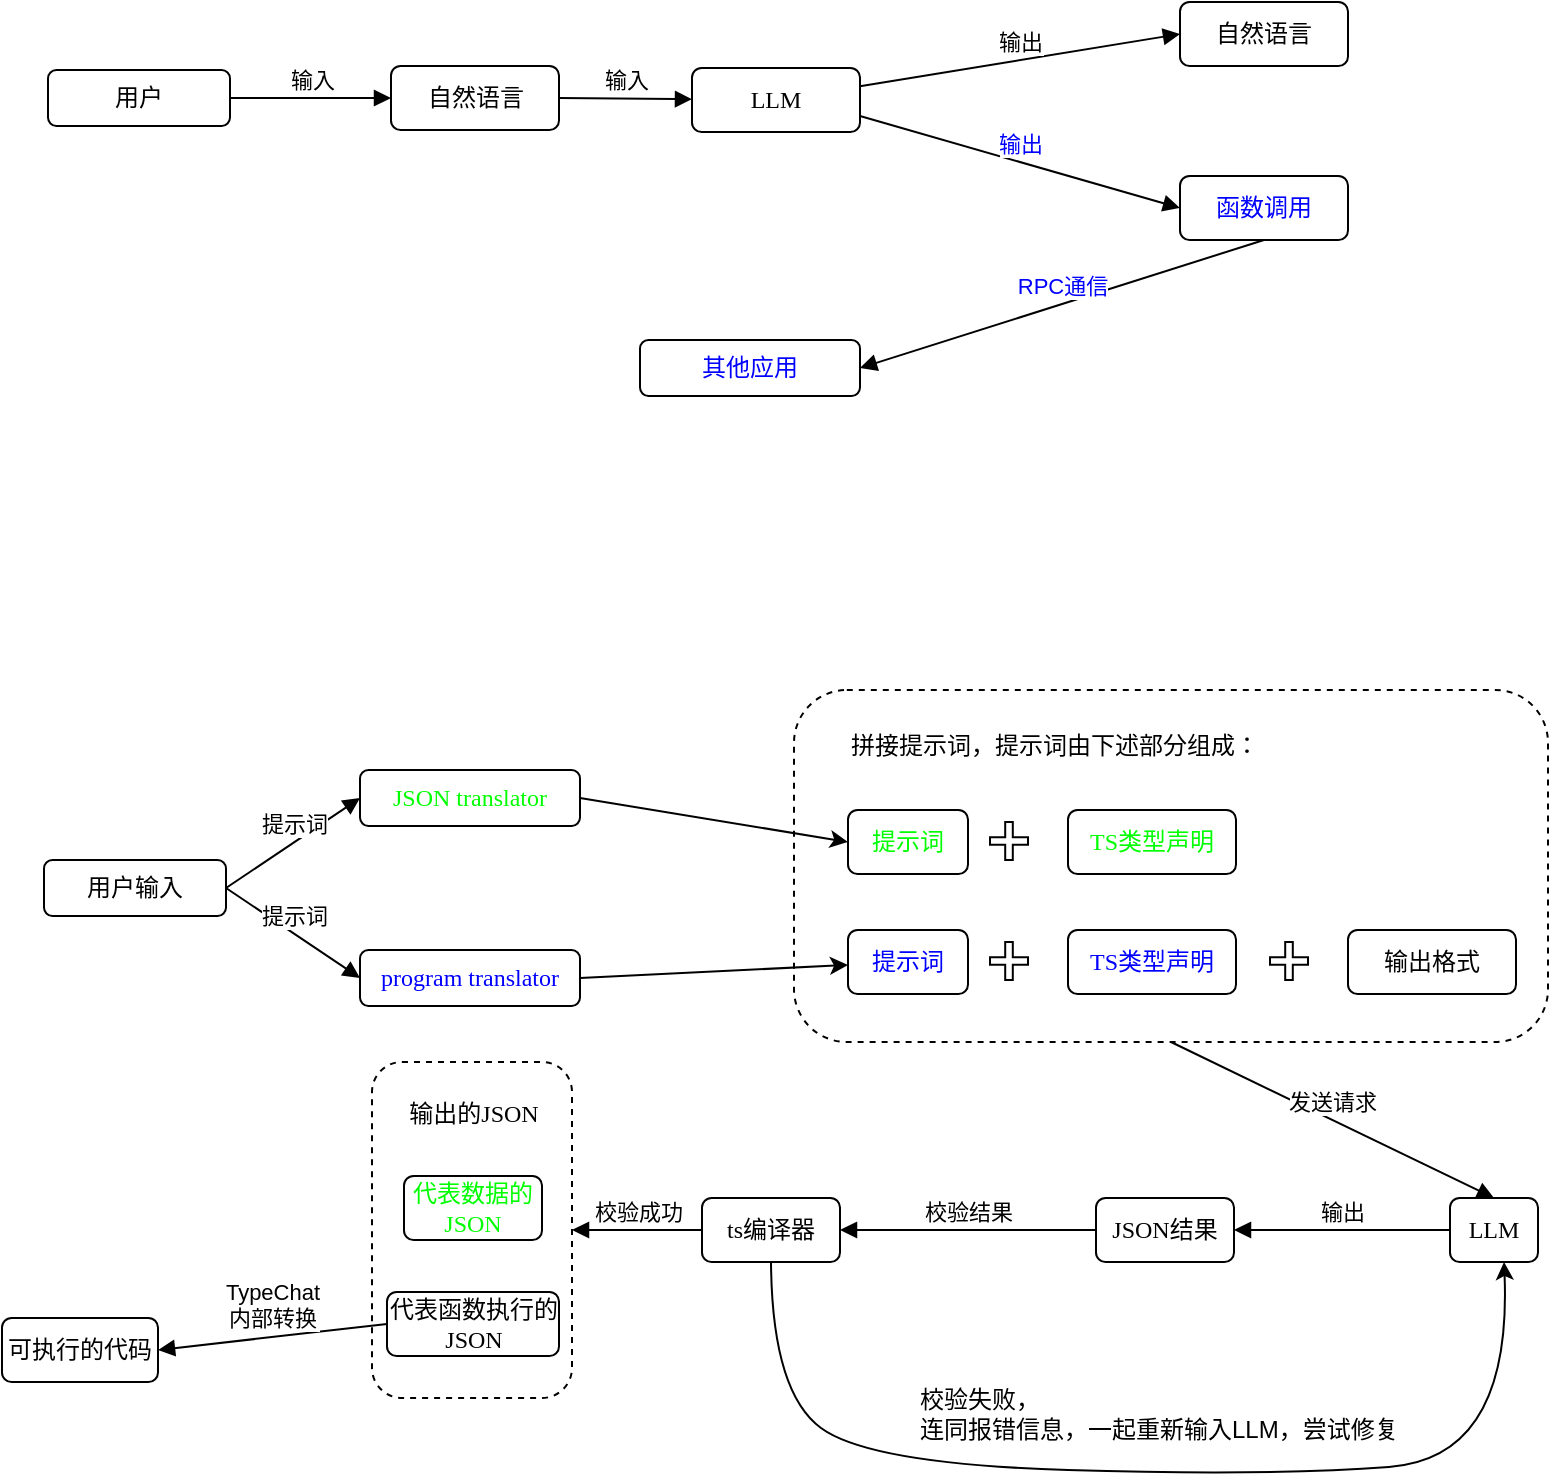 <mxfile version="22.1.3" type="github">
  <diagram name="TypeChat" id="iS5uBv-7ipD3r7iSay-G">
    <mxGraphModel dx="989" dy="1350" grid="0" gridSize="10" guides="1" tooltips="1" connect="1" arrows="1" fold="1" page="1" pageScale="1" pageWidth="1169" pageHeight="827" math="0" shadow="0">
      <root>
        <mxCell id="0" />
        <mxCell id="1" parent="0" />
        <mxCell id="d0lmUghKUhBbq9rOOFnQ-37" value="" style="rounded=1;whiteSpace=wrap;html=1;dashed=1;" vertex="1" parent="1">
          <mxGeometry x="206" y="213" width="100" height="168" as="geometry" />
        </mxCell>
        <mxCell id="d0lmUghKUhBbq9rOOFnQ-21" value="" style="rounded=1;whiteSpace=wrap;html=1;dashed=1;" vertex="1" parent="1">
          <mxGeometry x="417" y="27" width="377" height="176" as="geometry" />
        </mxCell>
        <mxCell id="d0lmUghKUhBbq9rOOFnQ-1" value="&lt;font face=&quot;Comic Sans MS&quot;&gt;用户输入&lt;/font&gt;" style="rounded=1;whiteSpace=wrap;html=1;" vertex="1" parent="1">
          <mxGeometry x="42" y="112" width="91" height="28" as="geometry" />
        </mxCell>
        <mxCell id="d0lmUghKUhBbq9rOOFnQ-3" value="&lt;font face=&quot;Comic Sans MS&quot;&gt;JSON translator&lt;/font&gt;" style="rounded=1;whiteSpace=wrap;html=1;fontColor=#00FF00;" vertex="1" parent="1">
          <mxGeometry x="200" y="67" width="110" height="28" as="geometry" />
        </mxCell>
        <mxCell id="d0lmUghKUhBbq9rOOFnQ-4" value="&lt;font face=&quot;Comic Sans MS&quot;&gt;program translator&lt;/font&gt;" style="rounded=1;whiteSpace=wrap;html=1;fontColor=#0000FF;" vertex="1" parent="1">
          <mxGeometry x="200" y="157" width="110" height="28" as="geometry" />
        </mxCell>
        <mxCell id="d0lmUghKUhBbq9rOOFnQ-8" value="提示词" style="html=1;verticalAlign=bottom;endArrow=block;curved=0;rounded=0;entryX=0;entryY=0.5;entryDx=0;entryDy=0;exitX=1;exitY=0.5;exitDx=0;exitDy=0;" edge="1" parent="1" source="d0lmUghKUhBbq9rOOFnQ-1" target="d0lmUghKUhBbq9rOOFnQ-3">
          <mxGeometry width="80" relative="1" as="geometry">
            <mxPoint x="115" y="56" as="sourcePoint" />
            <mxPoint x="195" y="56" as="targetPoint" />
          </mxGeometry>
        </mxCell>
        <mxCell id="d0lmUghKUhBbq9rOOFnQ-9" value="提示词" style="html=1;verticalAlign=bottom;endArrow=block;curved=0;rounded=0;exitX=1;exitY=0.5;exitDx=0;exitDy=0;entryX=0;entryY=0.5;entryDx=0;entryDy=0;" edge="1" parent="1" source="d0lmUghKUhBbq9rOOFnQ-1" target="d0lmUghKUhBbq9rOOFnQ-4">
          <mxGeometry width="80" relative="1" as="geometry">
            <mxPoint x="115" y="176" as="sourcePoint" />
            <mxPoint x="195" y="176" as="targetPoint" />
          </mxGeometry>
        </mxCell>
        <mxCell id="d0lmUghKUhBbq9rOOFnQ-10" value="拼接提示词，提示词由下述部分组成：" style="text;html=1;strokeColor=none;fillColor=none;align=center;verticalAlign=middle;whiteSpace=wrap;rounded=0;fontFamily=Comic Sans MS;" vertex="1" parent="1">
          <mxGeometry x="426" y="40" width="243" height="30" as="geometry" />
        </mxCell>
        <mxCell id="d0lmUghKUhBbq9rOOFnQ-11" value="提示词" style="rounded=1;whiteSpace=wrap;html=1;fontFamily=Comic Sans MS;fontColor=#00FF00;" vertex="1" parent="1">
          <mxGeometry x="444" y="87" width="60" height="32" as="geometry" />
        </mxCell>
        <mxCell id="d0lmUghKUhBbq9rOOFnQ-12" value="提示词" style="rounded=1;whiteSpace=wrap;html=1;fontFamily=Comic Sans MS;fontColor=#0000FF;" vertex="1" parent="1">
          <mxGeometry x="444" y="147" width="60" height="32" as="geometry" />
        </mxCell>
        <mxCell id="d0lmUghKUhBbq9rOOFnQ-14" value="" style="shape=cross;whiteSpace=wrap;html=1;" vertex="1" parent="1">
          <mxGeometry x="515" y="93" width="19" height="19" as="geometry" />
        </mxCell>
        <mxCell id="d0lmUghKUhBbq9rOOFnQ-15" value="TS类型声明" style="rounded=1;whiteSpace=wrap;html=1;fontFamily=Comic Sans MS;fontColor=#00FF00;" vertex="1" parent="1">
          <mxGeometry x="554" y="87" width="84" height="32" as="geometry" />
        </mxCell>
        <mxCell id="d0lmUghKUhBbq9rOOFnQ-16" value="" style="shape=cross;whiteSpace=wrap;html=1;" vertex="1" parent="1">
          <mxGeometry x="515" y="153" width="19" height="19" as="geometry" />
        </mxCell>
        <mxCell id="d0lmUghKUhBbq9rOOFnQ-17" value="TS类型声明" style="rounded=1;whiteSpace=wrap;html=1;fontFamily=Comic Sans MS;fontColor=#0000FF;" vertex="1" parent="1">
          <mxGeometry x="554" y="147" width="84" height="32" as="geometry" />
        </mxCell>
        <mxCell id="d0lmUghKUhBbq9rOOFnQ-18" value="" style="shape=cross;whiteSpace=wrap;html=1;" vertex="1" parent="1">
          <mxGeometry x="655" y="153" width="19" height="19" as="geometry" />
        </mxCell>
        <mxCell id="d0lmUghKUhBbq9rOOFnQ-19" value="输出格式" style="rounded=1;whiteSpace=wrap;html=1;fontFamily=Comic Sans MS;" vertex="1" parent="1">
          <mxGeometry x="694" y="147" width="84" height="32" as="geometry" />
        </mxCell>
        <mxCell id="d0lmUghKUhBbq9rOOFnQ-22" value="" style="endArrow=classic;html=1;rounded=0;entryX=0;entryY=0.5;entryDx=0;entryDy=0;exitX=1;exitY=0.5;exitDx=0;exitDy=0;" edge="1" parent="1" source="d0lmUghKUhBbq9rOOFnQ-3" target="d0lmUghKUhBbq9rOOFnQ-11">
          <mxGeometry width="50" height="50" relative="1" as="geometry">
            <mxPoint x="326" y="125" as="sourcePoint" />
            <mxPoint x="376" y="75" as="targetPoint" />
          </mxGeometry>
        </mxCell>
        <mxCell id="d0lmUghKUhBbq9rOOFnQ-23" value="" style="endArrow=classic;html=1;rounded=0;exitX=1;exitY=0.5;exitDx=0;exitDy=0;" edge="1" parent="1" source="d0lmUghKUhBbq9rOOFnQ-4" target="d0lmUghKUhBbq9rOOFnQ-12">
          <mxGeometry width="50" height="50" relative="1" as="geometry">
            <mxPoint x="320" y="91" as="sourcePoint" />
            <mxPoint x="454" y="113" as="targetPoint" />
          </mxGeometry>
        </mxCell>
        <mxCell id="d0lmUghKUhBbq9rOOFnQ-24" value="发送请求" style="html=1;verticalAlign=bottom;endArrow=block;curved=0;rounded=0;exitX=0.5;exitY=1;exitDx=0;exitDy=0;entryX=0.5;entryY=0;entryDx=0;entryDy=0;" edge="1" parent="1" source="d0lmUghKUhBbq9rOOFnQ-21" target="d0lmUghKUhBbq9rOOFnQ-25">
          <mxGeometry width="80" relative="1" as="geometry">
            <mxPoint x="581" y="299" as="sourcePoint" />
            <mxPoint x="661" y="299" as="targetPoint" />
          </mxGeometry>
        </mxCell>
        <mxCell id="d0lmUghKUhBbq9rOOFnQ-25" value="LLM" style="rounded=1;whiteSpace=wrap;html=1;fontFamily=Comic Sans MS;" vertex="1" parent="1">
          <mxGeometry x="745" y="281" width="44" height="32" as="geometry" />
        </mxCell>
        <mxCell id="d0lmUghKUhBbq9rOOFnQ-26" value="JSON结果" style="rounded=1;whiteSpace=wrap;html=1;fontFamily=Comic Sans MS;" vertex="1" parent="1">
          <mxGeometry x="568" y="281" width="69" height="32" as="geometry" />
        </mxCell>
        <mxCell id="d0lmUghKUhBbq9rOOFnQ-27" value="输出" style="html=1;verticalAlign=bottom;endArrow=block;curved=0;rounded=0;entryX=1;entryY=0.5;entryDx=0;entryDy=0;exitX=0;exitY=0.5;exitDx=0;exitDy=0;" edge="1" parent="1" source="d0lmUghKUhBbq9rOOFnQ-25" target="d0lmUghKUhBbq9rOOFnQ-26">
          <mxGeometry width="80" relative="1" as="geometry">
            <mxPoint x="579" y="378" as="sourcePoint" />
            <mxPoint x="659" y="378" as="targetPoint" />
          </mxGeometry>
        </mxCell>
        <mxCell id="d0lmUghKUhBbq9rOOFnQ-28" value="ts编译器" style="rounded=1;whiteSpace=wrap;html=1;fontFamily=Comic Sans MS;" vertex="1" parent="1">
          <mxGeometry x="371" y="281" width="69" height="32" as="geometry" />
        </mxCell>
        <mxCell id="d0lmUghKUhBbq9rOOFnQ-29" value="校验结果" style="html=1;verticalAlign=bottom;endArrow=block;curved=0;rounded=0;entryX=1;entryY=0.5;entryDx=0;entryDy=0;exitX=0;exitY=0.5;exitDx=0;exitDy=0;" edge="1" parent="1" source="d0lmUghKUhBbq9rOOFnQ-26" target="d0lmUghKUhBbq9rOOFnQ-28">
          <mxGeometry width="80" relative="1" as="geometry">
            <mxPoint x="555" y="391" as="sourcePoint" />
            <mxPoint x="635" y="391" as="targetPoint" />
          </mxGeometry>
        </mxCell>
        <mxCell id="d0lmUghKUhBbq9rOOFnQ-35" value="校验失败，&lt;br&gt;连同报错信息，一起重新输入LLM，尝试修复" style="text;html=1;align=left;verticalAlign=middle;resizable=0;points=[];autosize=1;strokeColor=none;fillColor=none;" vertex="1" parent="1">
          <mxGeometry x="478" y="368" width="257" height="41" as="geometry" />
        </mxCell>
        <mxCell id="d0lmUghKUhBbq9rOOFnQ-36" value="" style="curved=1;endArrow=classic;html=1;rounded=0;exitX=0.5;exitY=1;exitDx=0;exitDy=0;entryX=0.614;entryY=1;entryDx=0;entryDy=0;entryPerimeter=0;" edge="1" parent="1" source="d0lmUghKUhBbq9rOOFnQ-28" target="d0lmUghKUhBbq9rOOFnQ-25">
          <mxGeometry width="50" height="50" relative="1" as="geometry">
            <mxPoint x="237" y="617" as="sourcePoint" />
            <mxPoint x="611" y="587" as="targetPoint" />
            <Array as="points">
              <mxPoint x="406" y="378" />
              <mxPoint x="455" y="414" />
              <mxPoint x="653" y="420" />
              <mxPoint x="776" y="411" />
            </Array>
          </mxGeometry>
        </mxCell>
        <mxCell id="d0lmUghKUhBbq9rOOFnQ-38" value="代表数据的JSON" style="rounded=1;whiteSpace=wrap;html=1;fontFamily=Comic Sans MS;fontColor=#00FF00;" vertex="1" parent="1">
          <mxGeometry x="222" y="270" width="69" height="32" as="geometry" />
        </mxCell>
        <mxCell id="d0lmUghKUhBbq9rOOFnQ-39" value="代表函数执行的JSON" style="rounded=1;whiteSpace=wrap;html=1;fontFamily=Comic Sans MS;" vertex="1" parent="1">
          <mxGeometry x="213.5" y="328" width="86" height="32" as="geometry" />
        </mxCell>
        <mxCell id="d0lmUghKUhBbq9rOOFnQ-40" value="输出的JSON" style="text;html=1;strokeColor=none;fillColor=none;align=center;verticalAlign=middle;whiteSpace=wrap;rounded=0;fontFamily=Comic Sans MS;" vertex="1" parent="1">
          <mxGeometry x="210.5" y="224" width="92" height="30" as="geometry" />
        </mxCell>
        <mxCell id="d0lmUghKUhBbq9rOOFnQ-41" value="校验成功" style="html=1;verticalAlign=bottom;endArrow=block;curved=0;rounded=0;exitX=0;exitY=0.5;exitDx=0;exitDy=0;entryX=1;entryY=0.5;entryDx=0;entryDy=0;" edge="1" parent="1" source="d0lmUghKUhBbq9rOOFnQ-28" target="d0lmUghKUhBbq9rOOFnQ-37">
          <mxGeometry width="80" relative="1" as="geometry">
            <mxPoint x="137" y="464" as="sourcePoint" />
            <mxPoint x="217" y="464" as="targetPoint" />
          </mxGeometry>
        </mxCell>
        <mxCell id="d0lmUghKUhBbq9rOOFnQ-42" value="可执行的代码" style="rounded=1;whiteSpace=wrap;html=1;fontFamily=Comic Sans MS;" vertex="1" parent="1">
          <mxGeometry x="21" y="341" width="78" height="32" as="geometry" />
        </mxCell>
        <mxCell id="d0lmUghKUhBbq9rOOFnQ-43" value="TypeChat&lt;br&gt;内部转换" style="html=1;verticalAlign=bottom;endArrow=block;curved=0;rounded=0;exitX=0;exitY=0.5;exitDx=0;exitDy=0;entryX=1;entryY=0.5;entryDx=0;entryDy=0;" edge="1" parent="1" source="d0lmUghKUhBbq9rOOFnQ-39" target="d0lmUghKUhBbq9rOOFnQ-42">
          <mxGeometry width="80" relative="1" as="geometry">
            <mxPoint x="181" y="458" as="sourcePoint" />
            <mxPoint x="261" y="458" as="targetPoint" />
          </mxGeometry>
        </mxCell>
        <mxCell id="d0lmUghKUhBbq9rOOFnQ-46" value="&lt;font face=&quot;Comic Sans MS&quot;&gt;用户&lt;/font&gt;" style="rounded=1;whiteSpace=wrap;html=1;" vertex="1" parent="1">
          <mxGeometry x="44" y="-283" width="91" height="28" as="geometry" />
        </mxCell>
        <mxCell id="d0lmUghKUhBbq9rOOFnQ-48" value="&lt;font face=&quot;Comic Sans MS&quot;&gt;其他应用&lt;/font&gt;" style="rounded=1;whiteSpace=wrap;html=1;fontColor=#0000FF;" vertex="1" parent="1">
          <mxGeometry x="340" y="-148" width="110" height="28" as="geometry" />
        </mxCell>
        <mxCell id="d0lmUghKUhBbq9rOOFnQ-49" value="输入" style="html=1;verticalAlign=bottom;endArrow=block;curved=0;rounded=0;exitX=1;exitY=0.5;exitDx=0;exitDy=0;" edge="1" parent="1" source="d0lmUghKUhBbq9rOOFnQ-46" target="d0lmUghKUhBbq9rOOFnQ-59">
          <mxGeometry width="80" relative="1" as="geometry">
            <mxPoint x="115" y="-294" as="sourcePoint" />
            <mxPoint x="200" y="-269" as="targetPoint" />
          </mxGeometry>
        </mxCell>
        <mxCell id="d0lmUghKUhBbq9rOOFnQ-57" value="函数调用" style="rounded=1;whiteSpace=wrap;html=1;fontFamily=Comic Sans MS;fontColor=#0000FF;" vertex="1" parent="1">
          <mxGeometry x="610" y="-230" width="84" height="32" as="geometry" />
        </mxCell>
        <mxCell id="d0lmUghKUhBbq9rOOFnQ-59" value="自然语言" style="rounded=1;whiteSpace=wrap;html=1;fontFamily=Comic Sans MS;" vertex="1" parent="1">
          <mxGeometry x="215.5" y="-285" width="84" height="32" as="geometry" />
        </mxCell>
        <mxCell id="d0lmUghKUhBbq9rOOFnQ-62" value="LLM" style="rounded=1;whiteSpace=wrap;html=1;fontFamily=Comic Sans MS;" vertex="1" parent="1">
          <mxGeometry x="366" y="-284" width="84" height="32" as="geometry" />
        </mxCell>
        <mxCell id="d0lmUghKUhBbq9rOOFnQ-63" value="输入" style="html=1;verticalAlign=bottom;endArrow=block;curved=0;rounded=0;exitX=1;exitY=0.5;exitDx=0;exitDy=0;" edge="1" parent="1" source="d0lmUghKUhBbq9rOOFnQ-59" target="d0lmUghKUhBbq9rOOFnQ-62">
          <mxGeometry width="80" relative="1" as="geometry">
            <mxPoint x="145" y="-259" as="sourcePoint" />
            <mxPoint x="226" y="-259" as="targetPoint" />
          </mxGeometry>
        </mxCell>
        <mxCell id="d0lmUghKUhBbq9rOOFnQ-64" value="自然语言" style="rounded=1;whiteSpace=wrap;html=1;fontFamily=Comic Sans MS;" vertex="1" parent="1">
          <mxGeometry x="610" y="-317" width="84" height="32" as="geometry" />
        </mxCell>
        <mxCell id="d0lmUghKUhBbq9rOOFnQ-65" value="输出" style="html=1;verticalAlign=bottom;endArrow=block;curved=0;rounded=0;entryX=0;entryY=0.5;entryDx=0;entryDy=0;" edge="1" parent="1" source="d0lmUghKUhBbq9rOOFnQ-62" target="d0lmUghKUhBbq9rOOFnQ-64">
          <mxGeometry width="80" relative="1" as="geometry">
            <mxPoint x="465" y="-279" as="sourcePoint" />
            <mxPoint x="546" y="-279" as="targetPoint" />
          </mxGeometry>
        </mxCell>
        <mxCell id="d0lmUghKUhBbq9rOOFnQ-66" value="输出" style="html=1;verticalAlign=bottom;endArrow=block;curved=0;rounded=0;exitX=1;exitY=0.75;exitDx=0;exitDy=0;entryX=0;entryY=0.5;entryDx=0;entryDy=0;fontColor=#0000FF;" edge="1" parent="1" source="d0lmUghKUhBbq9rOOFnQ-62" target="d0lmUghKUhBbq9rOOFnQ-57">
          <mxGeometry x="0.003" width="80" relative="1" as="geometry">
            <mxPoint x="495" y="-249" as="sourcePoint" />
            <mxPoint x="576" y="-249" as="targetPoint" />
            <mxPoint as="offset" />
          </mxGeometry>
        </mxCell>
        <mxCell id="d0lmUghKUhBbq9rOOFnQ-67" value="RPC通信" style="html=1;verticalAlign=bottom;endArrow=block;curved=0;rounded=0;exitX=0.5;exitY=1;exitDx=0;exitDy=0;entryX=1;entryY=0.5;entryDx=0;entryDy=0;fontColor=#0000FF;" edge="1" parent="1" source="d0lmUghKUhBbq9rOOFnQ-57" target="d0lmUghKUhBbq9rOOFnQ-48">
          <mxGeometry width="80" relative="1" as="geometry">
            <mxPoint x="535" y="-169" as="sourcePoint" />
            <mxPoint x="616" y="-169" as="targetPoint" />
          </mxGeometry>
        </mxCell>
      </root>
    </mxGraphModel>
  </diagram>
</mxfile>
